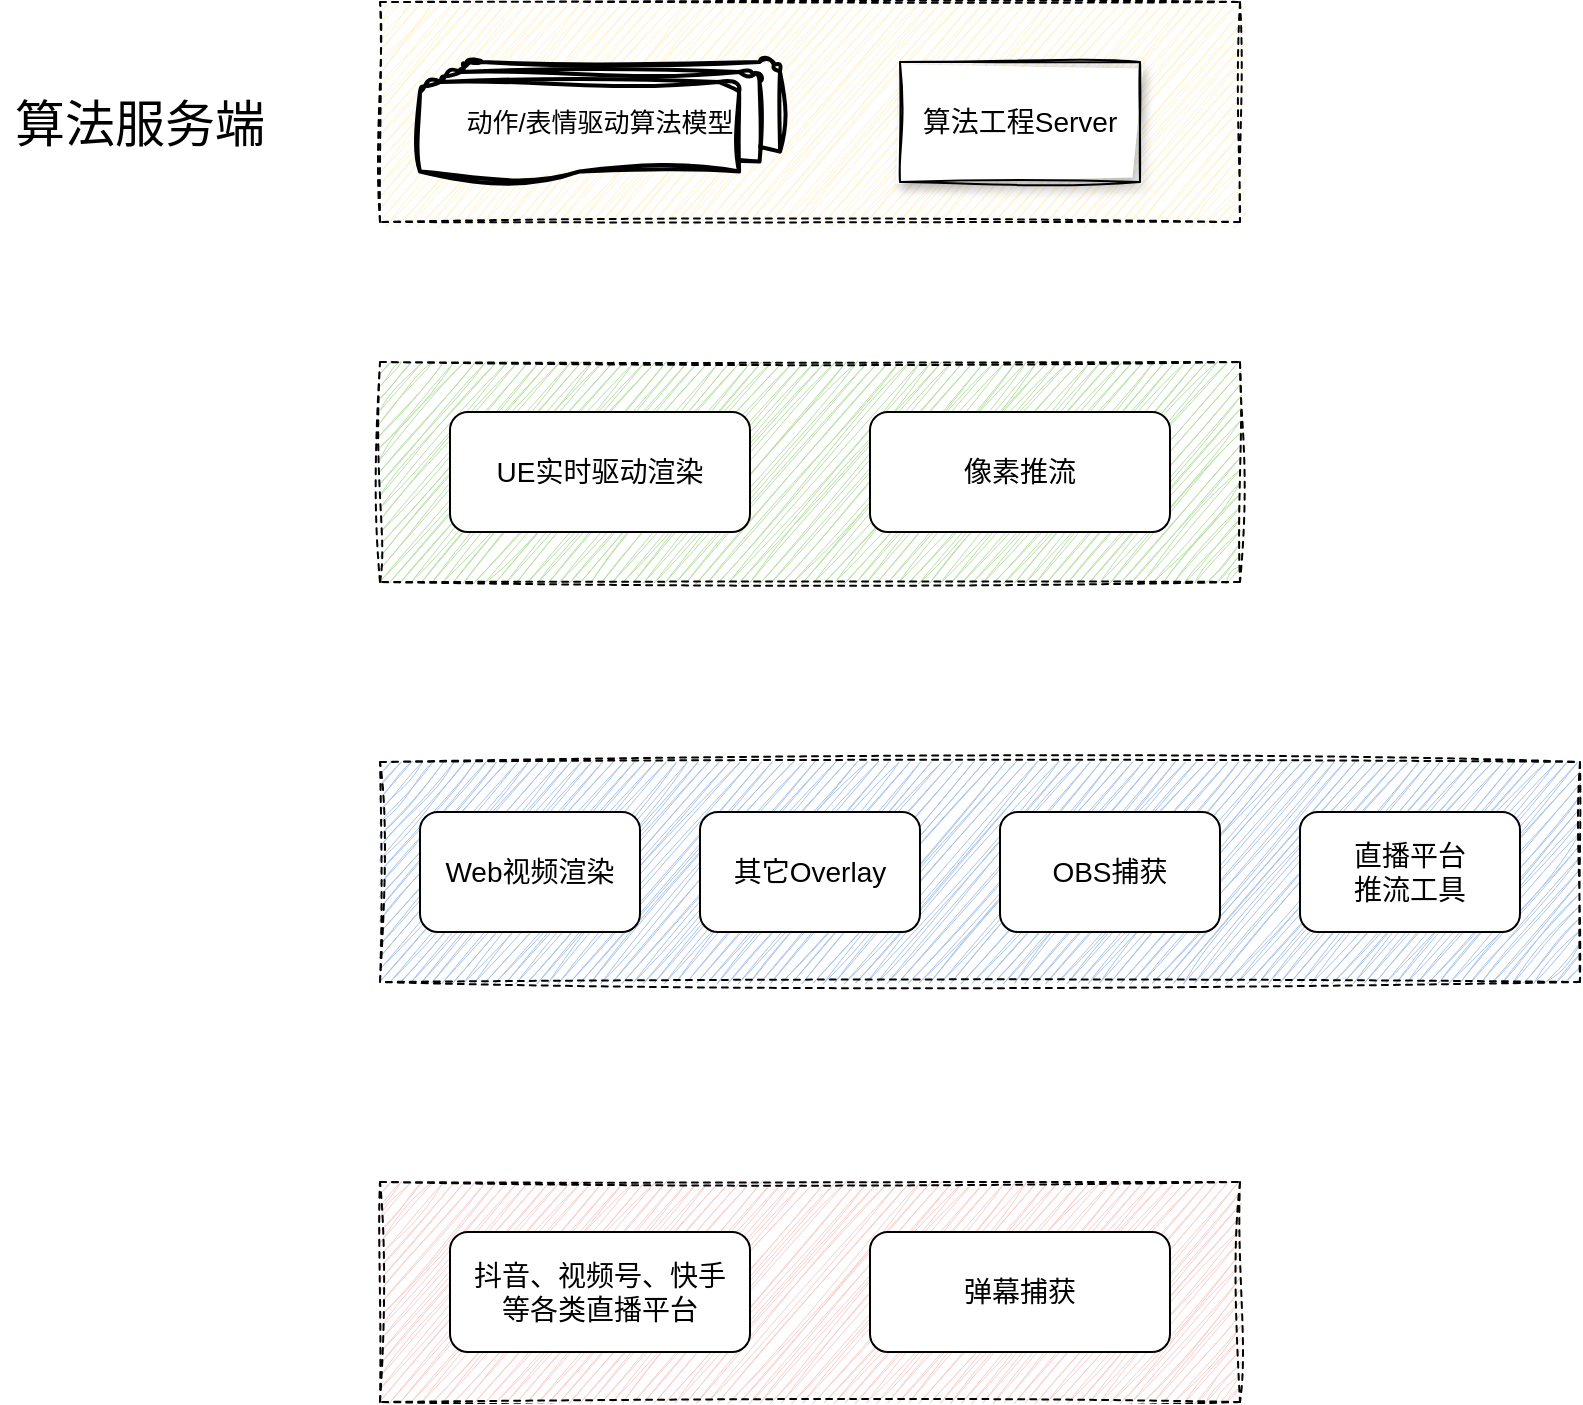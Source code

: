 <mxfile version="21.7.4" type="github">
  <diagram name="第 1 页" id="HSuSrPvIt5fl3jvaZxwd">
    <mxGraphModel dx="2049" dy="788" grid="1" gridSize="10" guides="1" tooltips="1" connect="1" arrows="1" fold="1" page="1" pageScale="1" pageWidth="827" pageHeight="1169" math="0" shadow="0">
      <root>
        <mxCell id="0" />
        <mxCell id="1" parent="0" />
        <mxCell id="60VmntQxT6lIjvBKtyY4-8" value="" style="rounded=0;whiteSpace=wrap;html=1;dashed=1;sketch=1;curveFitting=1;jiggle=2;fillColor=#B9E0A5;" vertex="1" parent="1">
          <mxGeometry x="100" y="340" width="430" height="110" as="geometry" />
        </mxCell>
        <mxCell id="60VmntQxT6lIjvBKtyY4-5" value="" style="rounded=0;whiteSpace=wrap;html=1;dashed=1;sketch=1;curveFitting=1;jiggle=2;fillColor=#FFF2CC;" vertex="1" parent="1">
          <mxGeometry x="100" y="160" width="430" height="110" as="geometry" />
        </mxCell>
        <mxCell id="60VmntQxT6lIjvBKtyY4-1" value="动作/表情驱动算法模型" style="strokeWidth=2;html=1;shape=mxgraph.flowchart.multi-document;whiteSpace=wrap;sketch=1;curveFitting=1;jiggle=2;fontSize=13;" vertex="1" parent="1">
          <mxGeometry x="120" y="190" width="180" height="60" as="geometry" />
        </mxCell>
        <mxCell id="60VmntQxT6lIjvBKtyY4-4" value="算法工程Server" style="rounded=0;whiteSpace=wrap;html=1;glass=0;sketch=1;curveFitting=1;jiggle=2;shadow=1;fontSize=14;" vertex="1" parent="1">
          <mxGeometry x="360" y="190" width="120" height="60" as="geometry" />
        </mxCell>
        <mxCell id="60VmntQxT6lIjvBKtyY4-6" value="UE实时驱动渲染" style="rounded=1;whiteSpace=wrap;html=1;fontSize=14;" vertex="1" parent="1">
          <mxGeometry x="135" y="365" width="150" height="60" as="geometry" />
        </mxCell>
        <mxCell id="60VmntQxT6lIjvBKtyY4-7" value="像素推流" style="rounded=1;whiteSpace=wrap;html=1;fontSize=14;" vertex="1" parent="1">
          <mxGeometry x="345" y="365" width="150" height="60" as="geometry" />
        </mxCell>
        <mxCell id="60VmntQxT6lIjvBKtyY4-9" value="" style="rounded=0;whiteSpace=wrap;html=1;dashed=1;sketch=1;curveFitting=1;jiggle=2;fillColor=#A9C4EB;" vertex="1" parent="1">
          <mxGeometry x="100" y="540" width="600" height="110" as="geometry" />
        </mxCell>
        <mxCell id="60VmntQxT6lIjvBKtyY4-10" value="Web视频渲染" style="rounded=1;whiteSpace=wrap;html=1;fontSize=14;" vertex="1" parent="1">
          <mxGeometry x="120" y="565" width="110" height="60" as="geometry" />
        </mxCell>
        <mxCell id="60VmntQxT6lIjvBKtyY4-11" value="其它Overlay" style="rounded=1;whiteSpace=wrap;html=1;fontSize=14;" vertex="1" parent="1">
          <mxGeometry x="260" y="565" width="110" height="60" as="geometry" />
        </mxCell>
        <mxCell id="60VmntQxT6lIjvBKtyY4-12" value="OBS捕获" style="rounded=1;whiteSpace=wrap;html=1;fontSize=14;" vertex="1" parent="1">
          <mxGeometry x="410" y="565" width="110" height="60" as="geometry" />
        </mxCell>
        <mxCell id="60VmntQxT6lIjvBKtyY4-13" value="直播平台&lt;br&gt;推流工具" style="rounded=1;whiteSpace=wrap;html=1;fontSize=14;" vertex="1" parent="1">
          <mxGeometry x="560" y="565" width="110" height="60" as="geometry" />
        </mxCell>
        <mxCell id="60VmntQxT6lIjvBKtyY4-15" value="" style="rounded=0;whiteSpace=wrap;html=1;dashed=1;sketch=1;curveFitting=1;jiggle=2;fillColor=#F8CECC;" vertex="1" parent="1">
          <mxGeometry x="100" y="750" width="430" height="110" as="geometry" />
        </mxCell>
        <mxCell id="60VmntQxT6lIjvBKtyY4-16" value="抖音、视频号、快手&lt;br&gt;等各类直播平台" style="rounded=1;whiteSpace=wrap;html=1;fontSize=14;" vertex="1" parent="1">
          <mxGeometry x="135" y="775" width="150" height="60" as="geometry" />
        </mxCell>
        <mxCell id="60VmntQxT6lIjvBKtyY4-17" value="弹幕捕获" style="rounded=1;whiteSpace=wrap;html=1;fontSize=14;" vertex="1" parent="1">
          <mxGeometry x="345" y="775" width="150" height="60" as="geometry" />
        </mxCell>
        <mxCell id="60VmntQxT6lIjvBKtyY4-22" value="&lt;font style=&quot;font-size: 25px;&quot;&gt;算法服务端&lt;/font&gt;" style="text;html=1;strokeColor=none;fillColor=none;align=center;verticalAlign=middle;whiteSpace=wrap;rounded=0;fontSize=25;" vertex="1" parent="1">
          <mxGeometry x="-90" y="205" width="140" height="30" as="geometry" />
        </mxCell>
      </root>
    </mxGraphModel>
  </diagram>
</mxfile>
